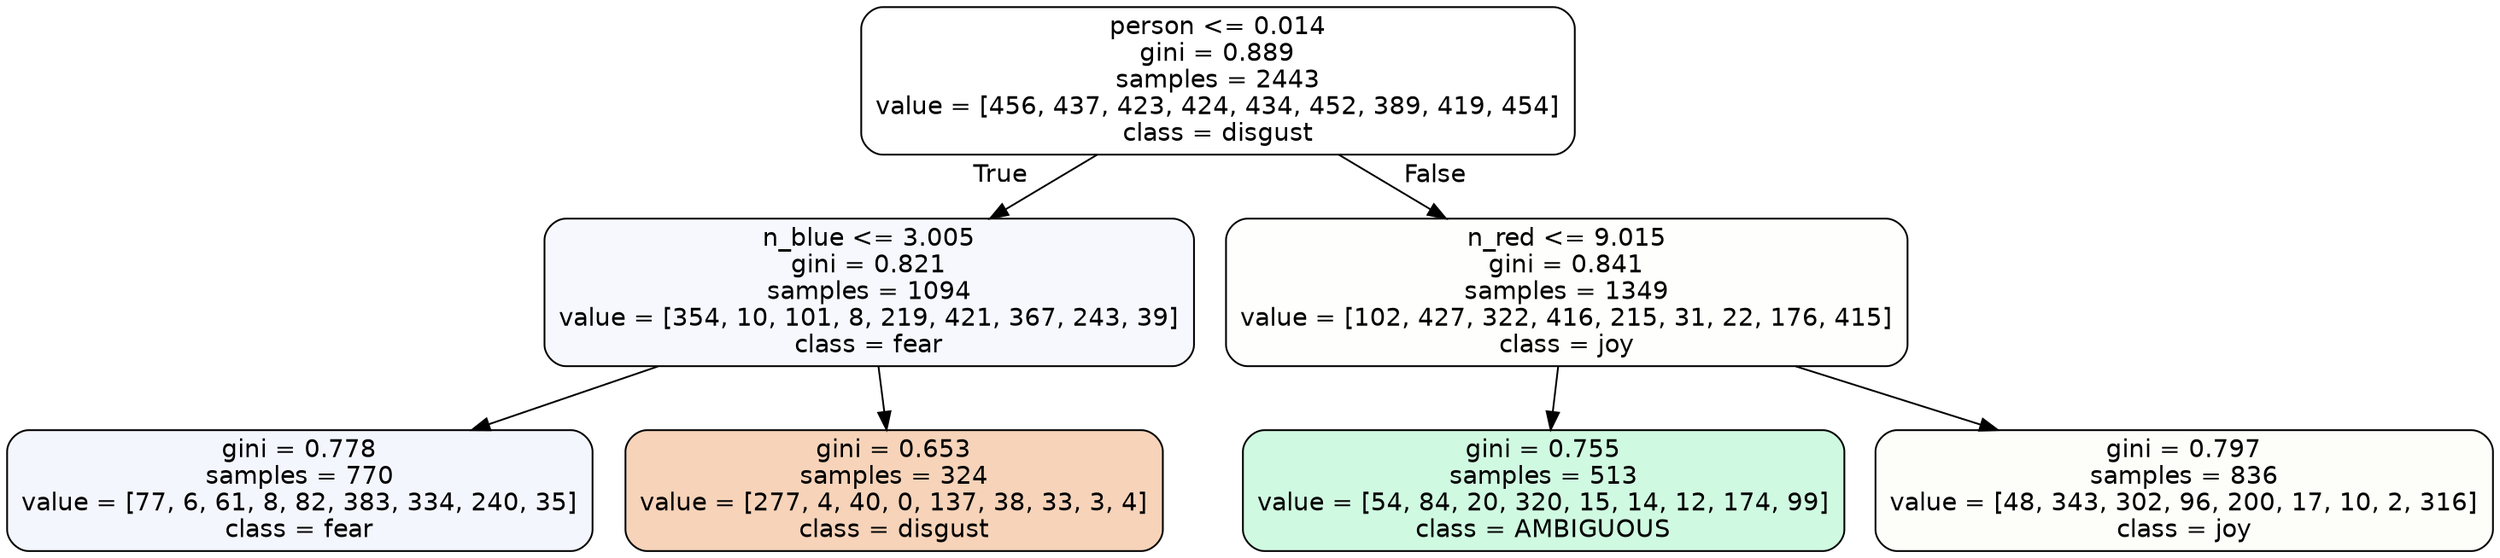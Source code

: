 digraph Tree {
node [shape=box, style="filled, rounded", color="black", fontname=helvetica] ;
edge [fontname=helvetica] ;
0 [label="person <= 0.014\ngini = 0.889\nsamples = 2443\nvalue = [456, 437, 423, 424, 434, 452, 389, 419, 454]\nclass = disgust", fillcolor="#e5813900"] ;
1 [label="n_blue <= 3.005\ngini = 0.821\nsamples = 1094\nvalue = [354, 10, 101, 8, 219, 421, 367, 243, 39]\nclass = fear", fillcolor="#3964e50a"] ;
0 -> 1 [labeldistance=2.5, labelangle=45, headlabel="True"] ;
2 [label="gini = 0.778\nsamples = 770\nvalue = [77, 6, 61, 8, 82, 383, 334, 240, 35]\nclass = fear", fillcolor="#3964e50e"] ;
1 -> 2 ;
3 [label="gini = 0.653\nsamples = 324\nvalue = [277, 4, 40, 0, 137, 38, 33, 3, 4]\nclass = disgust", fillcolor="#e5813959"] ;
1 -> 3 ;
4 [label="n_red <= 9.015\ngini = 0.841\nsamples = 1349\nvalue = [102, 427, 322, 416, 215, 31, 22, 176, 415]\nclass = joy", fillcolor="#d7e53902"] ;
0 -> 4 [labeldistance=2.5, labelangle=-45, headlabel="False"] ;
5 [label="gini = 0.755\nsamples = 513\nvalue = [54, 84, 20, 320, 15, 14, 12, 174, 99]\nclass = AMBIGUOUS", fillcolor="#39e5813c"] ;
4 -> 5 ;
6 [label="gini = 0.797\nsamples = 836\nvalue = [48, 343, 302, 96, 200, 17, 10, 2, 316]\nclass = joy", fillcolor="#d7e53907"] ;
4 -> 6 ;
}